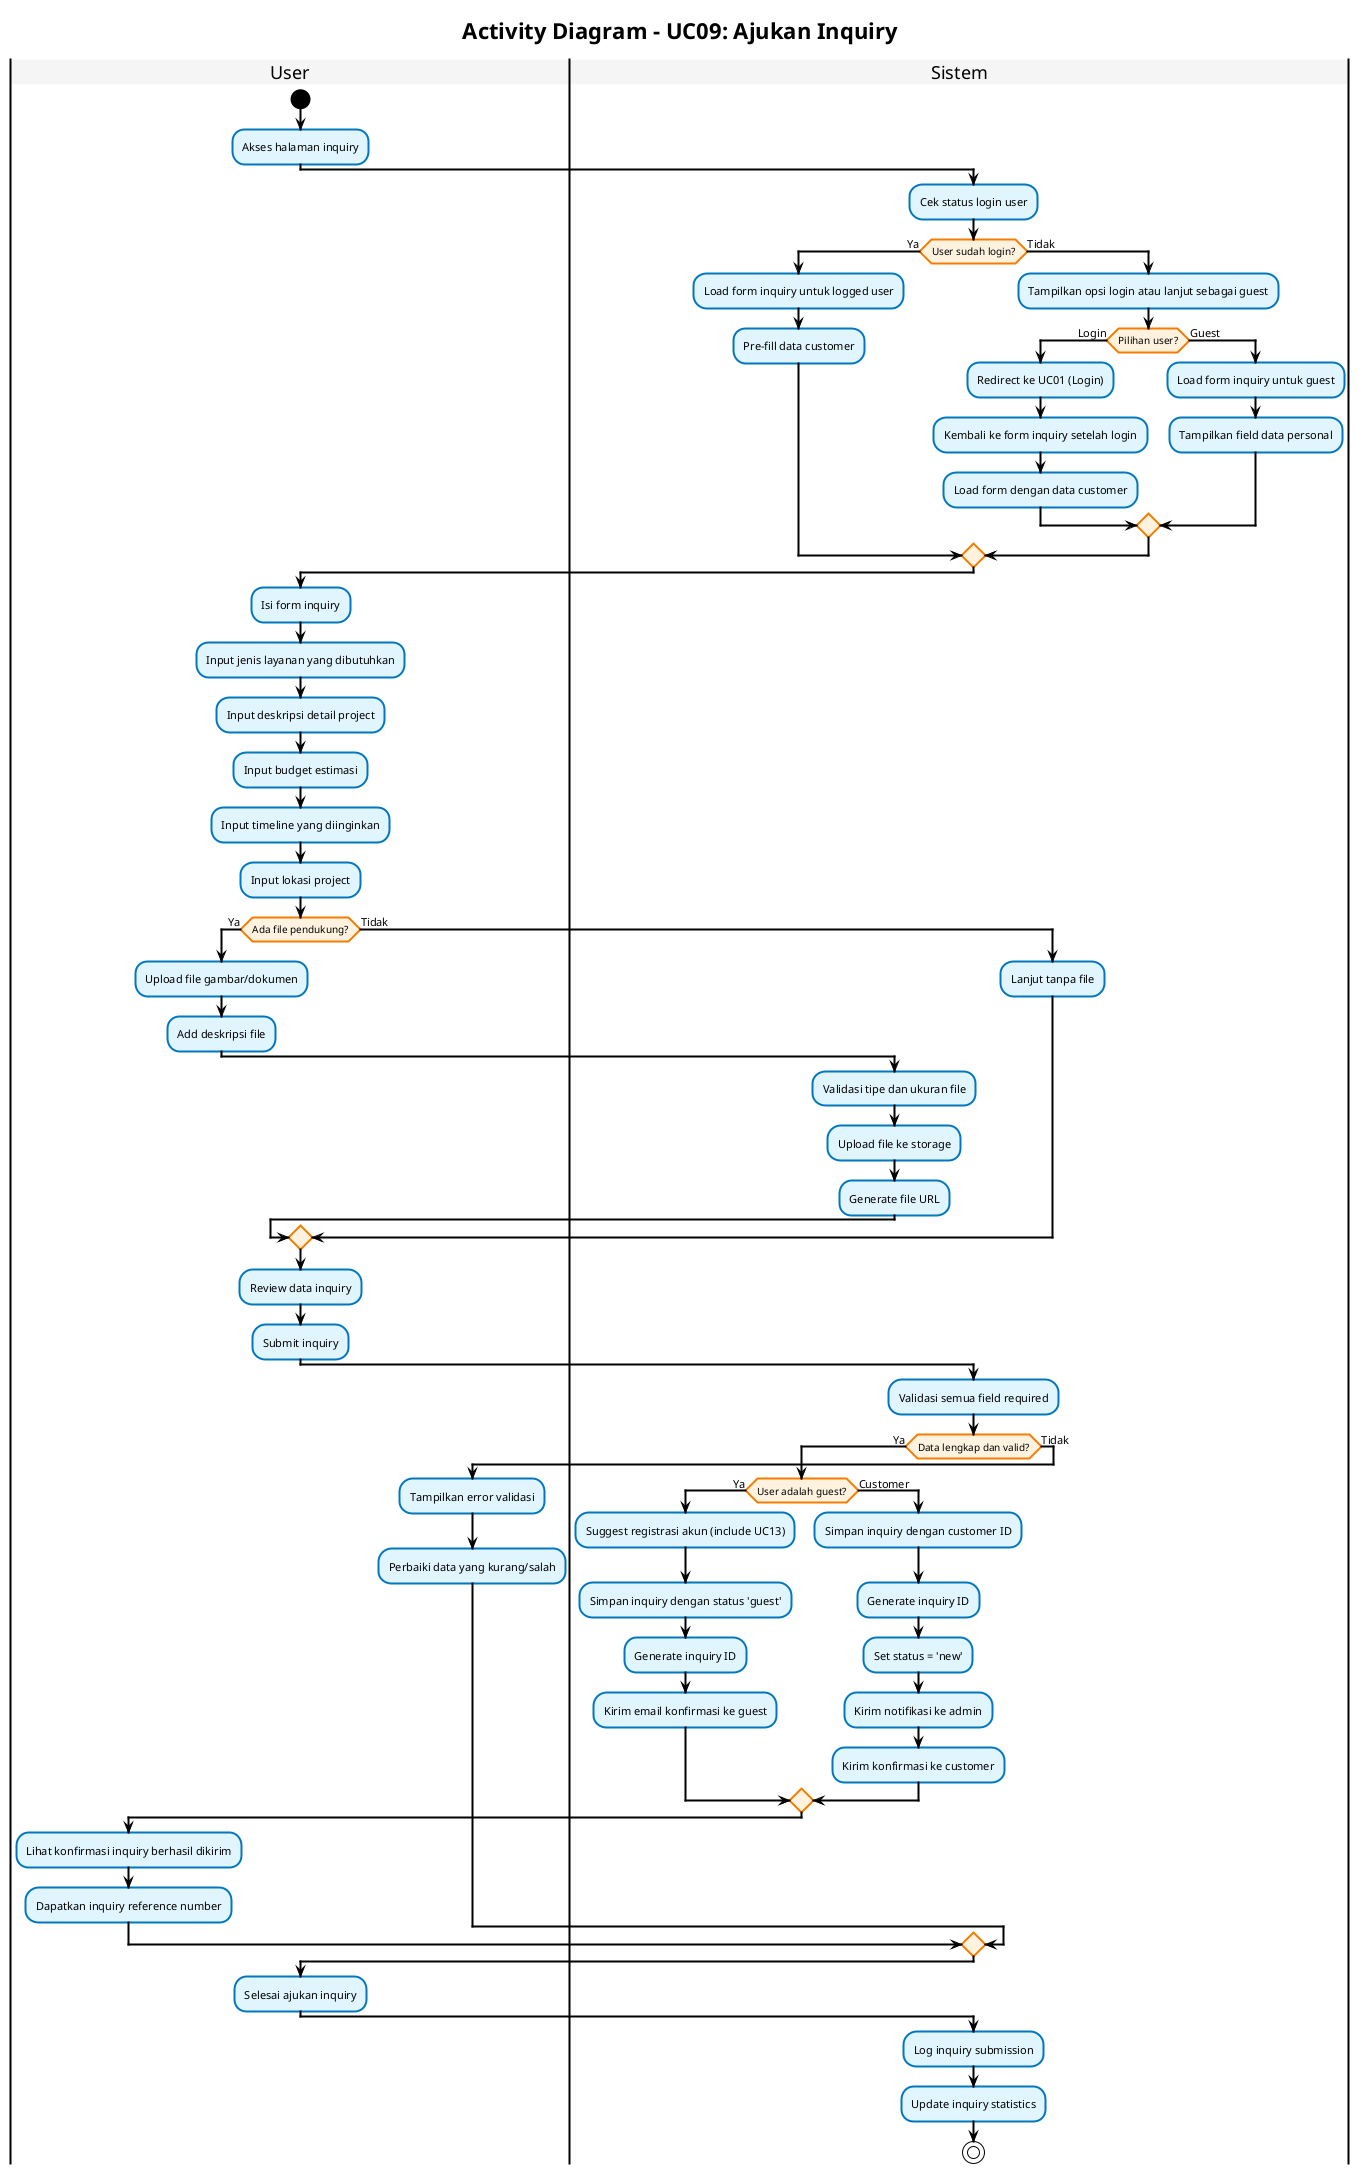 @startuml

!theme plain
skinparam backgroundColor white
skinparam shadowing false
skinparam handwritten false

' Styling UML BPMN yang tegas dan standar
skinparam activity {
    BackgroundColor #E1F5FE
    BorderColor #0277BD
    BorderThickness 2
    FontSize 11
}

skinparam activityDiamond {
    BackgroundColor #FFF3E0
    BorderColor #F57C00
    BorderThickness 2
    FontSize 10
}

skinparam activityStart {
    Color black
}

skinparam activityEnd {
    Color black
}

skinparam arrow {
    Color black
    Thickness 2
}

skinparam swimlane {
    BorderColor black
    BorderThickness 2
    TitleBackgroundColor #F5F5F5
}

skinparam linetype ortho
skinparam nodesep 20
skinparam ranksep 30

title **Activity Diagram - UC09: Ajukan Inquiry**

|User|
start
:Akses halaman inquiry;

|Sistem|
:Cek status login user;

if (User sudah login?) then (Ya)
  :Load form inquiry untuk logged user;
  :Pre-fill data customer;
else (Tidak)
  :Tampilkan opsi login atau lanjut sebagai guest;
  
  if (Pilihan user?) then (Login)
    :Redirect ke UC01 (Login);
    :Kembali ke form inquiry setelah login;
    
    |Sistem|
    :Load form dengan data customer;
  else (Guest)
    :Load form inquiry untuk guest;
    :Tampilkan field data personal;
  endif
endif

|User|
:Isi form inquiry;
:Input jenis layanan yang dibutuhkan;
:Input deskripsi detail project;
:Input budget estimasi;
:Input timeline yang diinginkan;
:Input lokasi project;

if (Ada file pendukung?) then (Ya)
  :Upload file gambar/dokumen;
  :Add deskripsi file;
  
  |Sistem|
  :Validasi tipe dan ukuran file;
  :Upload file ke storage;
  :Generate file URL;
else (Tidak)
  :Lanjut tanpa file;
endif

|User|
:Review data inquiry;
:Submit inquiry;

|Sistem|
:Validasi semua field required;

if (Data lengkap dan valid?) then (Ya)
  if (User adalah guest?) then (Ya)
    :Suggest registrasi akun (include UC13);
    :Simpan inquiry dengan status 'guest';
    :Generate inquiry ID;
    :Kirim email konfirmasi ke guest;
  else (Customer)
    :Simpan inquiry dengan customer ID;
    :Generate inquiry ID;
    :Set status = 'new';
    :Kirim notifikasi ke admin;
    :Kirim konfirmasi ke customer;
  endif
  
  |User|
  :Lihat konfirmasi inquiry berhasil dikirim;
  :Dapatkan inquiry reference number;
else (Tidak)
  :Tampilkan error validasi;
  
  |User|
  :Perbaiki data yang kurang/salah;
endif

' MERGE POINT - All paths converge here
|User|
:Selesai ajukan inquiry;

|Sistem|
:Log inquiry submission;
:Update inquiry statistics;
' SINGLE END POINT
stop

@enduml
